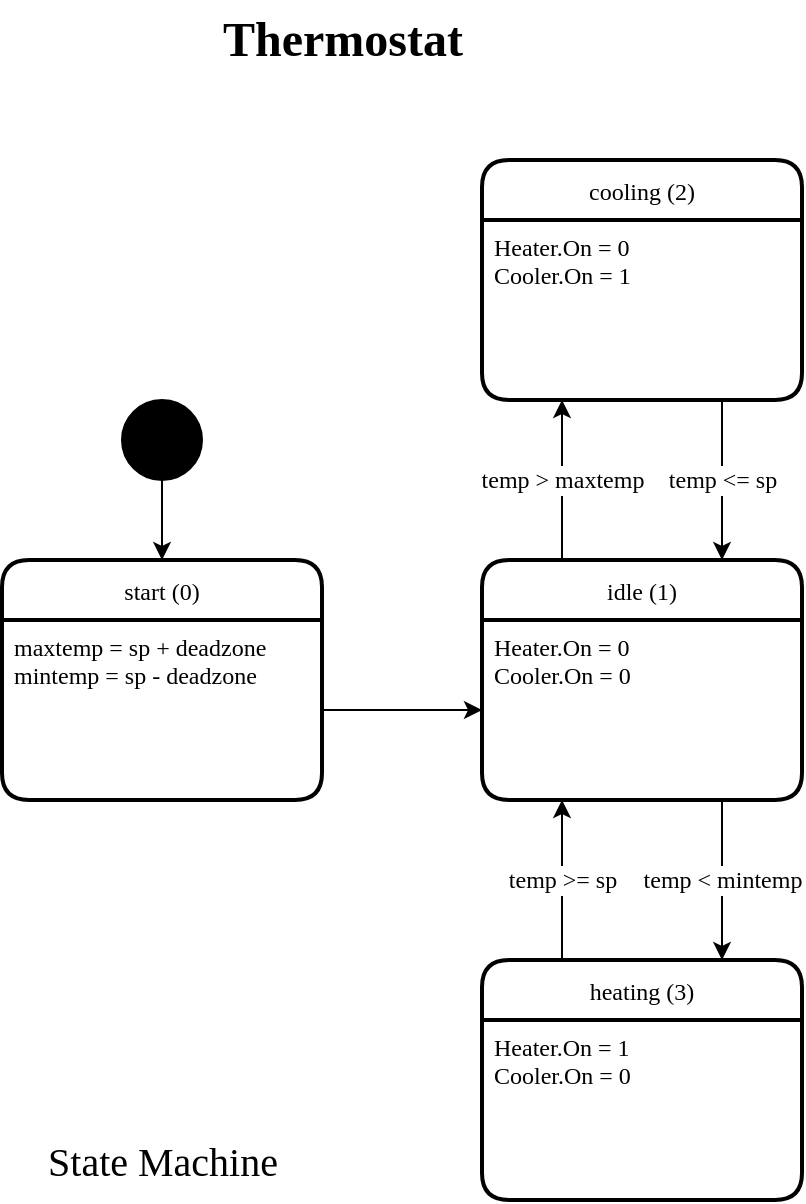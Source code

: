 <mxfile version="15.8.3" type="github">
  <diagram id="WjzMCz5cW0PldS_9bLKK" name="Page-1">
    <mxGraphModel dx="1422" dy="762" grid="1" gridSize="20" guides="1" tooltips="1" connect="1" arrows="1" fold="1" page="1" pageScale="1" pageWidth="850" pageHeight="1100" math="0" shadow="0">
      <root>
        <mxCell id="0" />
        <mxCell id="1" parent="0" />
        <mxCell id="pGxV4Dc_NRkMVQoQ9aw1-7" style="edgeStyle=orthogonalEdgeStyle;rounded=0;orthogonalLoop=1;jettySize=auto;html=1;exitX=1;exitY=0.5;exitDx=0;exitDy=0;entryX=0;entryY=0.5;entryDx=0;entryDy=0;fontFamily=Atkinson Hyperlegible;fontSource=https%3A%2F%2Ffonts.googleapis.com%2Fcss%3Ffamily%3DAtkinson%2BHyperlegible;fontSize=12;" edge="1" parent="1" source="pGxV4Dc_NRkMVQoQ9aw1-31" target="pGxV4Dc_NRkMVQoQ9aw1-23">
          <mxGeometry relative="1" as="geometry">
            <mxPoint x="320" y="420" as="sourcePoint" />
            <mxPoint x="420" y="580" as="targetPoint" />
          </mxGeometry>
        </mxCell>
        <mxCell id="rk5oXhjm5HisSccfo7RU-22" style="edgeStyle=orthogonalEdgeStyle;rounded=0;orthogonalLoop=1;jettySize=auto;html=1;entryX=0.5;entryY=0;entryDx=0;entryDy=0;fontFamily=Atkinson Hyperlegible;fontSource=https%3A%2F%2Ffonts.googleapis.com%2Fcss%3Ffamily%3DAtkinson%2BHyperlegible;fontSize=12;" parent="1" source="rk5oXhjm5HisSccfo7RU-21" target="pGxV4Dc_NRkMVQoQ9aw1-30" edge="1">
          <mxGeometry relative="1" as="geometry">
            <mxPoint x="240" y="360" as="targetPoint" />
          </mxGeometry>
        </mxCell>
        <mxCell id="rk5oXhjm5HisSccfo7RU-21" value="" style="ellipse;whiteSpace=wrap;html=1;aspect=fixed;fillColor=#000000;fontFamily=Atkinson Hyperlegible;fontSource=https%3A%2F%2Ffonts.googleapis.com%2Fcss%3Ffamily%3DAtkinson%2BHyperlegible;fontSize=12;" parent="1" vertex="1">
          <mxGeometry x="300" y="400" width="40" height="40" as="geometry" />
        </mxCell>
        <mxCell id="pGxV4Dc_NRkMVQoQ9aw1-19" value="temp &amp;gt; maxtemp" style="edgeStyle=orthogonalEdgeStyle;rounded=0;orthogonalLoop=1;jettySize=auto;html=1;exitX=0.25;exitY=0;exitDx=0;exitDy=0;entryX=0.25;entryY=1;entryDx=0;entryDy=0;fontFamily=Atkinson Hyperlegible;fontSource=https%3A%2F%2Ffonts.googleapis.com%2Fcss%3Ffamily%3DAtkinson%2BHyperlegible;fontSize=12;" edge="1" parent="1" source="pGxV4Dc_NRkMVQoQ9aw1-22" target="pGxV4Dc_NRkMVQoQ9aw1-27">
          <mxGeometry relative="1" as="geometry">
            <mxPoint x="440" y="400" as="targetPoint" />
          </mxGeometry>
        </mxCell>
        <mxCell id="pGxV4Dc_NRkMVQoQ9aw1-21" value="temp &amp;lt; mintemp" style="edgeStyle=orthogonalEdgeStyle;rounded=0;orthogonalLoop=1;jettySize=auto;html=1;exitX=0.75;exitY=1;exitDx=0;exitDy=0;entryX=0.75;entryY=0;entryDx=0;entryDy=0;fontFamily=Atkinson Hyperlegible;fontSource=https%3A%2F%2Ffonts.googleapis.com%2Fcss%3Ffamily%3DAtkinson%2BHyperlegible;fontSize=12;" edge="1" parent="1" source="pGxV4Dc_NRkMVQoQ9aw1-23" target="pGxV4Dc_NRkMVQoQ9aw1-24">
          <mxGeometry relative="1" as="geometry">
            <mxPoint x="485" y="680" as="targetPoint" />
          </mxGeometry>
        </mxCell>
        <mxCell id="pGxV4Dc_NRkMVQoQ9aw1-22" value="idle (1)" style="swimlane;childLayout=stackLayout;horizontal=1;startSize=30;horizontalStack=0;rounded=1;fontSize=12;fontStyle=0;strokeWidth=2;resizeParent=0;resizeLast=1;shadow=0;dashed=0;align=center;fontFamily=Atkinson Hyperlegible;fontSource=https%3A%2F%2Ffonts.googleapis.com%2Fcss%3Ffamily%3DAtkinson%2BHyperlegible;" vertex="1" parent="1">
          <mxGeometry x="480" y="480" width="160" height="120" as="geometry" />
        </mxCell>
        <mxCell id="pGxV4Dc_NRkMVQoQ9aw1-23" value="Heater.On = 0&#xa;Cooler.On = 0" style="align=left;strokeColor=none;fillColor=none;spacingLeft=4;fontSize=12;verticalAlign=top;resizable=0;rotatable=0;part=1;fontFamily=Atkinson Hyperlegible;fontSource=https%3A%2F%2Ffonts.googleapis.com%2Fcss%3Ffamily%3DAtkinson%2BHyperlegible;" vertex="1" parent="pGxV4Dc_NRkMVQoQ9aw1-22">
          <mxGeometry y="30" width="160" height="90" as="geometry" />
        </mxCell>
        <mxCell id="pGxV4Dc_NRkMVQoQ9aw1-28" value="temp &amp;gt;= sp" style="edgeStyle=orthogonalEdgeStyle;rounded=0;orthogonalLoop=1;jettySize=auto;html=1;exitX=0.25;exitY=0;exitDx=0;exitDy=0;entryX=0.25;entryY=1;entryDx=0;entryDy=0;fontFamily=Atkinson Hyperlegible;fontSource=https%3A%2F%2Ffonts.googleapis.com%2Fcss%3Ffamily%3DAtkinson%2BHyperlegible;fontSize=12;" edge="1" parent="1" source="pGxV4Dc_NRkMVQoQ9aw1-24" target="pGxV4Dc_NRkMVQoQ9aw1-23">
          <mxGeometry relative="1" as="geometry" />
        </mxCell>
        <mxCell id="pGxV4Dc_NRkMVQoQ9aw1-24" value="heating (3)" style="swimlane;childLayout=stackLayout;horizontal=1;startSize=30;horizontalStack=0;rounded=1;fontSize=12;fontStyle=0;strokeWidth=2;resizeParent=0;resizeLast=1;shadow=0;dashed=0;align=center;fontFamily=Atkinson Hyperlegible;fontSource=https%3A%2F%2Ffonts.googleapis.com%2Fcss%3Ffamily%3DAtkinson%2BHyperlegible;" vertex="1" parent="1">
          <mxGeometry x="480" y="680" width="160" height="120" as="geometry" />
        </mxCell>
        <mxCell id="pGxV4Dc_NRkMVQoQ9aw1-25" value="Heater.On = 1&#xa;Cooler.On = 0" style="align=left;strokeColor=none;fillColor=none;spacingLeft=4;fontSize=12;verticalAlign=top;resizable=0;rotatable=0;part=1;fontFamily=Atkinson Hyperlegible;fontSource=https%3A%2F%2Ffonts.googleapis.com%2Fcss%3Ffamily%3DAtkinson%2BHyperlegible;" vertex="1" parent="pGxV4Dc_NRkMVQoQ9aw1-24">
          <mxGeometry y="30" width="160" height="90" as="geometry" />
        </mxCell>
        <mxCell id="pGxV4Dc_NRkMVQoQ9aw1-26" value="cooling (2)" style="swimlane;childLayout=stackLayout;horizontal=1;startSize=30;horizontalStack=0;rounded=1;fontSize=12;fontStyle=0;strokeWidth=2;resizeParent=0;resizeLast=1;shadow=0;dashed=0;align=center;fontFamily=Atkinson Hyperlegible;fontSource=https%3A%2F%2Ffonts.googleapis.com%2Fcss%3Ffamily%3DAtkinson%2BHyperlegible;" vertex="1" parent="1">
          <mxGeometry x="480" y="280" width="160" height="120" as="geometry" />
        </mxCell>
        <mxCell id="pGxV4Dc_NRkMVQoQ9aw1-27" value="Heater.On = 0&#xa;Cooler.On = 1" style="align=left;strokeColor=none;fillColor=none;spacingLeft=4;fontSize=12;verticalAlign=top;resizable=0;rotatable=0;part=1;fontFamily=Atkinson Hyperlegible;fontSource=https%3A%2F%2Ffonts.googleapis.com%2Fcss%3Ffamily%3DAtkinson%2BHyperlegible;" vertex="1" parent="pGxV4Dc_NRkMVQoQ9aw1-26">
          <mxGeometry y="30" width="160" height="90" as="geometry" />
        </mxCell>
        <mxCell id="pGxV4Dc_NRkMVQoQ9aw1-29" value="temp &amp;lt;= sp" style="edgeStyle=orthogonalEdgeStyle;rounded=0;orthogonalLoop=1;jettySize=auto;html=1;exitX=0.75;exitY=1;exitDx=0;exitDy=0;entryX=0.75;entryY=0;entryDx=0;entryDy=0;fontFamily=Atkinson Hyperlegible;fontSource=https%3A%2F%2Ffonts.googleapis.com%2Fcss%3Ffamily%3DAtkinson%2BHyperlegible;fontSize=12;" edge="1" parent="1" source="pGxV4Dc_NRkMVQoQ9aw1-27" target="pGxV4Dc_NRkMVQoQ9aw1-22">
          <mxGeometry relative="1" as="geometry" />
        </mxCell>
        <mxCell id="pGxV4Dc_NRkMVQoQ9aw1-30" value="start (0)" style="swimlane;childLayout=stackLayout;horizontal=1;startSize=30;horizontalStack=0;rounded=1;fontSize=12;fontStyle=0;strokeWidth=2;resizeParent=0;resizeLast=1;shadow=0;dashed=0;align=center;fontFamily=Atkinson Hyperlegible;fontSource=https%3A%2F%2Ffonts.googleapis.com%2Fcss%3Ffamily%3DAtkinson%2BHyperlegible;" vertex="1" parent="1">
          <mxGeometry x="240" y="480" width="160" height="120" as="geometry" />
        </mxCell>
        <mxCell id="pGxV4Dc_NRkMVQoQ9aw1-31" value="maxtemp = sp + deadzone&#xa;mintemp = sp - deadzone" style="align=left;strokeColor=none;fillColor=none;spacingLeft=4;fontSize=12;verticalAlign=top;resizable=0;rotatable=0;part=1;fontFamily=Atkinson Hyperlegible;fontSource=https%3A%2F%2Ffonts.googleapis.com%2Fcss%3Ffamily%3DAtkinson%2BHyperlegible;" vertex="1" parent="pGxV4Dc_NRkMVQoQ9aw1-30">
          <mxGeometry y="30" width="160" height="90" as="geometry" />
        </mxCell>
        <mxCell id="pGxV4Dc_NRkMVQoQ9aw1-32" value="State Machine" style="text;html=1;align=center;verticalAlign=middle;resizable=0;points=[];autosize=1;strokeColor=none;fillColor=none;fontSize=20;fontFamily=Atkinson Hyperlegible;fontStyle=0" vertex="1" parent="1">
          <mxGeometry x="240" y="760" width="160" height="40" as="geometry" />
        </mxCell>
        <mxCell id="pGxV4Dc_NRkMVQoQ9aw1-33" value="Thermostat" style="text;html=1;align=center;verticalAlign=middle;resizable=0;points=[];autosize=1;strokeColor=none;fillColor=none;fontSize=24;fontFamily=Atkinson Hyperlegible;fontStyle=1" vertex="1" parent="1">
          <mxGeometry x="330" y="200" width="160" height="40" as="geometry" />
        </mxCell>
      </root>
    </mxGraphModel>
  </diagram>
</mxfile>
